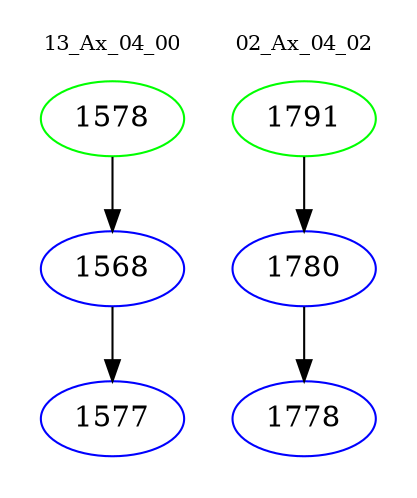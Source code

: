 digraph{
subgraph cluster_0 {
color = white
label = "13_Ax_04_00";
fontsize=10;
T0_1578 [label="1578", color="green"]
T0_1578 -> T0_1568 [color="black"]
T0_1568 [label="1568", color="blue"]
T0_1568 -> T0_1577 [color="black"]
T0_1577 [label="1577", color="blue"]
}
subgraph cluster_1 {
color = white
label = "02_Ax_04_02";
fontsize=10;
T1_1791 [label="1791", color="green"]
T1_1791 -> T1_1780 [color="black"]
T1_1780 [label="1780", color="blue"]
T1_1780 -> T1_1778 [color="black"]
T1_1778 [label="1778", color="blue"]
}
}
